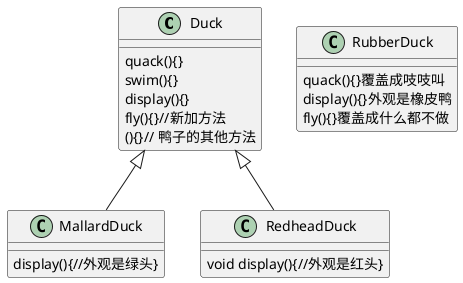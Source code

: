@startuml
class Duck {
quack(){}
swim(){}
display(){}
fly(){}//新加方法
(){}// 鸭子的其他方法
}

class MallardDuck {
display(){//外观是绿头}
}
'note "外观是绿头" as N1
'MallardDuck::display ..right N1
MallardDuck --up|> Duck

class RedheadDuck {
void display(){//外观是红头}
}
'note "外观是红头" as N2
'RedheadDuck::display ..right N2
RedheadDuck--up|> Duck

class RubberDuck {
quack(){}覆盖成吱吱叫
display(){}外观是橡皮鸭
fly(){}覆盖成什么都不做
}
@enduml